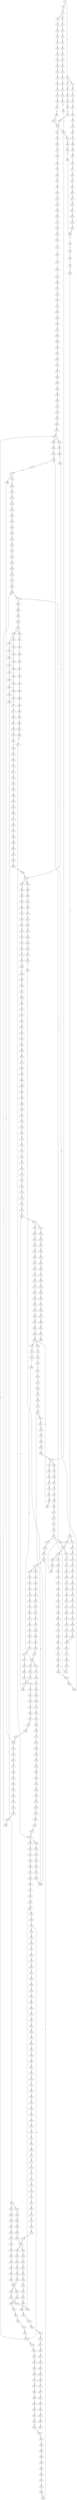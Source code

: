 strict digraph  {
	S0 -> S1 [ label = T ];
	S0 -> S2 [ label = C ];
	S1 -> S3 [ label = A ];
	S1 -> S4 [ label = G ];
	S2 -> S5 [ label = A ];
	S3 -> S6 [ label = G ];
	S4 -> S7 [ label = A ];
	S5 -> S8 [ label = G ];
	S5 -> S9 [ label = A ];
	S6 -> S10 [ label = C ];
	S7 -> S11 [ label = C ];
	S8 -> S12 [ label = C ];
	S9 -> S13 [ label = C ];
	S10 -> S14 [ label = C ];
	S11 -> S15 [ label = C ];
	S12 -> S16 [ label = G ];
	S13 -> S17 [ label = C ];
	S14 -> S18 [ label = G ];
	S15 -> S19 [ label = G ];
	S16 -> S20 [ label = G ];
	S17 -> S21 [ label = A ];
	S18 -> S22 [ label = G ];
	S19 -> S23 [ label = G ];
	S20 -> S24 [ label = G ];
	S21 -> S25 [ label = G ];
	S22 -> S26 [ label = T ];
	S23 -> S27 [ label = T ];
	S24 -> S28 [ label = T ];
	S25 -> S29 [ label = T ];
	S26 -> S30 [ label = G ];
	S27 -> S31 [ label = C ];
	S28 -> S32 [ label = G ];
	S29 -> S33 [ label = C ];
	S30 -> S34 [ label = A ];
	S30 -> S35 [ label = G ];
	S31 -> S36 [ label = G ];
	S32 -> S37 [ label = C ];
	S33 -> S38 [ label = G ];
	S34 -> S39 [ label = C ];
	S35 -> S40 [ label = T ];
	S35 -> S41 [ label = A ];
	S36 -> S42 [ label = C ];
	S37 -> S43 [ label = C ];
	S38 -> S44 [ label = C ];
	S39 -> S45 [ label = G ];
	S40 -> S46 [ label = G ];
	S40 -> S47 [ label = T ];
	S41 -> S48 [ label = A ];
	S42 -> S49 [ label = G ];
	S43 -> S50 [ label = G ];
	S44 -> S51 [ label = G ];
	S45 -> S52 [ label = T ];
	S46 -> S53 [ label = G ];
	S47 -> S54 [ label = A ];
	S48 -> S55 [ label = G ];
	S49 -> S56 [ label = T ];
	S50 -> S57 [ label = C ];
	S51 -> S58 [ label = C ];
	S52 -> S59 [ label = G ];
	S53 -> S60 [ label = A ];
	S54 -> S61 [ label = G ];
	S55 -> S62 [ label = A ];
	S56 -> S63 [ label = A ];
	S57 -> S64 [ label = C ];
	S58 -> S65 [ label = A ];
	S59 -> S66 [ label = G ];
	S60 -> S67 [ label = A ];
	S61 -> S68 [ label = A ];
	S62 -> S69 [ label = A ];
	S63 -> S70 [ label = G ];
	S64 -> S71 [ label = G ];
	S65 -> S72 [ label = G ];
	S66 -> S73 [ label = G ];
	S67 -> S74 [ label = C ];
	S68 -> S75 [ label = A ];
	S69 -> S76 [ label = C ];
	S70 -> S77 [ label = C ];
	S71 -> S78 [ label = G ];
	S72 -> S79 [ label = C ];
	S73 -> S80 [ label = T ];
	S74 -> S81 [ label = C ];
	S75 -> S82 [ label = G ];
	S76 -> S83 [ label = G ];
	S77 -> S84 [ label = C ];
	S78 -> S85 [ label = T ];
	S79 -> S86 [ label = C ];
	S80 -> S87 [ label = A ];
	S81 -> S88 [ label = T ];
	S82 -> S89 [ label = G ];
	S83 -> S90 [ label = G ];
	S84 -> S91 [ label = G ];
	S85 -> S92 [ label = G ];
	S86 -> S93 [ label = G ];
	S87 -> S94 [ label = C ];
	S88 -> S95 [ label = C ];
	S89 -> S96 [ label = G ];
	S90 -> S97 [ label = C ];
	S91 -> S98 [ label = C ];
	S92 -> S35 [ label = G ];
	S93 -> S99 [ label = G ];
	S94 -> S100 [ label = T ];
	S95 -> S101 [ label = G ];
	S96 -> S102 [ label = G ];
	S97 -> S103 [ label = A ];
	S98 -> S104 [ label = T ];
	S99 -> S105 [ label = T ];
	S100 -> S106 [ label = A ];
	S101 -> S107 [ label = G ];
	S102 -> S108 [ label = T ];
	S102 -> S109 [ label = G ];
	S103 -> S110 [ label = C ];
	S104 -> S111 [ label = G ];
	S105 -> S30 [ label = G ];
	S106 -> S112 [ label = T ];
	S107 -> S113 [ label = C ];
	S108 -> S114 [ label = C ];
	S109 -> S115 [ label = T ];
	S110 -> S116 [ label = C ];
	S110 -> S117 [ label = T ];
	S111 -> S118 [ label = G ];
	S112 -> S119 [ label = T ];
	S113 -> S120 [ label = A ];
	S114 -> S121 [ label = T ];
	S115 -> S122 [ label = C ];
	S116 -> S123 [ label = G ];
	S117 -> S124 [ label = G ];
	S118 -> S125 [ label = A ];
	S119 -> S126 [ label = G ];
	S120 -> S127 [ label = C ];
	S121 -> S128 [ label = C ];
	S122 -> S129 [ label = C ];
	S123 -> S130 [ label = A ];
	S123 -> S131 [ label = G ];
	S124 -> S132 [ label = G ];
	S125 -> S133 [ label = A ];
	S126 -> S134 [ label = G ];
	S127 -> S135 [ label = G ];
	S127 -> S136 [ label = C ];
	S128 -> S137 [ label = T ];
	S129 -> S138 [ label = G ];
	S130 -> S139 [ label = G ];
	S130 -> S140 [ label = A ];
	S131 -> S141 [ label = G ];
	S132 -> S142 [ label = G ];
	S133 -> S143 [ label = G ];
	S134 -> S144 [ label = A ];
	S135 -> S145 [ label = C ];
	S136 -> S123 [ label = G ];
	S137 -> S146 [ label = C ];
	S138 -> S147 [ label = C ];
	S138 -> S148 [ label = T ];
	S139 -> S149 [ label = T ];
	S140 -> S150 [ label = T ];
	S141 -> S151 [ label = A ];
	S142 -> S152 [ label = A ];
	S143 -> S153 [ label = A ];
	S144 -> S154 [ label = A ];
	S145 -> S155 [ label = G ];
	S146 -> S156 [ label = G ];
	S147 -> S157 [ label = C ];
	S148 -> S158 [ label = C ];
	S149 -> S159 [ label = C ];
	S150 -> S160 [ label = G ];
	S151 -> S161 [ label = A ];
	S152 -> S162 [ label = A ];
	S153 -> S69 [ label = A ];
	S154 -> S163 [ label = C ];
	S155 -> S164 [ label = C ];
	S156 -> S165 [ label = T ];
	S157 -> S166 [ label = G ];
	S158 -> S167 [ label = G ];
	S159 -> S168 [ label = C ];
	S160 -> S169 [ label = T ];
	S161 -> S170 [ label = T ];
	S162 -> S171 [ label = C ];
	S163 -> S172 [ label = G ];
	S164 -> S173 [ label = G ];
	S165 -> S174 [ label = G ];
	S166 -> S175 [ label = G ];
	S167 -> S176 [ label = G ];
	S168 -> S177 [ label = A ];
	S169 -> S178 [ label = A ];
	S170 -> S179 [ label = T ];
	S171 -> S180 [ label = T ];
	S172 -> S181 [ label = G ];
	S173 -> S182 [ label = C ];
	S173 -> S183 [ label = G ];
	S174 -> S184 [ label = G ];
	S175 -> S185 [ label = A ];
	S176 -> S186 [ label = A ];
	S177 -> S187 [ label = G ];
	S178 -> S188 [ label = G ];
	S179 -> S189 [ label = G ];
	S180 -> S190 [ label = G ];
	S181 -> S191 [ label = T ];
	S182 -> S192 [ label = G ];
	S183 -> S193 [ label = C ];
	S184 -> S194 [ label = T ];
	S185 -> S195 [ label = A ];
	S186 -> S196 [ label = A ];
	S187 -> S197 [ label = T ];
	S187 -> S198 [ label = C ];
	S188 -> S199 [ label = T ];
	S189 -> S200 [ label = A ];
	S190 -> S201 [ label = G ];
	S191 -> S202 [ label = A ];
	S192 -> S203 [ label = T ];
	S193 -> S204 [ label = T ];
	S194 -> S205 [ label = A ];
	S195 -> S206 [ label = C ];
	S196 -> S207 [ label = C ];
	S197 -> S208 [ label = A ];
	S198 -> S209 [ label = T ];
	S199 -> S210 [ label = T ];
	S200 -> S211 [ label = A ];
	S201 -> S212 [ label = A ];
	S202 -> S213 [ label = C ];
	S203 -> S214 [ label = C ];
	S204 -> S215 [ label = G ];
	S205 -> S216 [ label = C ];
	S206 -> S217 [ label = T ];
	S207 -> S218 [ label = A ];
	S207 -> S219 [ label = T ];
	S208 -> S220 [ label = G ];
	S209 -> S221 [ label = T ];
	S210 -> S222 [ label = T ];
	S211 -> S223 [ label = C ];
	S212 -> S224 [ label = C ];
	S213 -> S225 [ label = G ];
	S214 -> S226 [ label = G ];
	S215 -> S227 [ label = G ];
	S216 -> S228 [ label = C ];
	S217 -> S229 [ label = G ];
	S218 -> S230 [ label = G ];
	S219 -> S231 [ label = A ];
	S220 -> S232 [ label = G ];
	S221 -> S233 [ label = C ];
	S222 -> S234 [ label = C ];
	S223 -> S235 [ label = C ];
	S224 -> S236 [ label = C ];
	S225 -> S237 [ label = A ];
	S226 -> S238 [ label = A ];
	S227 -> S239 [ label = A ];
	S228 -> S240 [ label = G ];
	S229 -> S241 [ label = C ];
	S230 -> S242 [ label = G ];
	S231 -> S243 [ label = C ];
	S232 -> S244 [ label = G ];
	S233 -> S245 [ label = A ];
	S234 -> S246 [ label = A ];
	S235 -> S247 [ label = C ];
	S236 -> S248 [ label = C ];
	S237 -> S249 [ label = A ];
	S238 -> S250 [ label = C ];
	S239 -> S251 [ label = A ];
	S240 -> S252 [ label = G ];
	S241 -> S253 [ label = A ];
	S242 -> S254 [ label = A ];
	S243 -> S255 [ label = A ];
	S244 -> S256 [ label = T ];
	S245 -> S257 [ label = C ];
	S246 -> S258 [ label = C ];
	S247 -> S259 [ label = G ];
	S248 -> S260 [ label = G ];
	S249 -> S261 [ label = G ];
	S250 -> S262 [ label = G ];
	S251 -> S263 [ label = T ];
	S252 -> S264 [ label = T ];
	S253 -> S265 [ label = A ];
	S254 -> S266 [ label = A ];
	S255 -> S267 [ label = A ];
	S256 -> S268 [ label = C ];
	S257 -> S269 [ label = G ];
	S258 -> S270 [ label = T ];
	S259 -> S271 [ label = T ];
	S260 -> S272 [ label = T ];
	S261 -> S273 [ label = A ];
	S262 -> S274 [ label = C ];
	S263 -> S275 [ label = G ];
	S264 -> S276 [ label = G ];
	S265 -> S277 [ label = C ];
	S266 -> S278 [ label = T ];
	S267 -> S279 [ label = C ];
	S268 -> S280 [ label = A ];
	S269 -> S281 [ label = C ];
	S270 -> S282 [ label = C ];
	S271 -> S283 [ label = C ];
	S272 -> S284 [ label = C ];
	S273 -> S285 [ label = A ];
	S274 -> S286 [ label = G ];
	S275 -> S287 [ label = G ];
	S276 -> S288 [ label = G ];
	S277 -> S289 [ label = C ];
	S278 -> S290 [ label = A ];
	S279 -> S291 [ label = G ];
	S280 -> S292 [ label = C ];
	S281 -> S293 [ label = C ];
	S282 -> S294 [ label = C ];
	S283 -> S295 [ label = T ];
	S284 -> S295 [ label = T ];
	S285 -> S296 [ label = G ];
	S286 -> S297 [ label = C ];
	S287 -> S298 [ label = G ];
	S288 -> S40 [ label = T ];
	S289 -> S299 [ label = A ];
	S290 -> S300 [ label = G ];
	S291 -> S301 [ label = A ];
	S292 -> S302 [ label = T ];
	S293 -> S303 [ label = C ];
	S294 -> S304 [ label = T ];
	S295 -> S305 [ label = C ];
	S296 -> S306 [ label = T ];
	S297 -> S307 [ label = C ];
	S298 -> S308 [ label = G ];
	S299 -> S309 [ label = G ];
	S300 -> S310 [ label = T ];
	S301 -> S311 [ label = A ];
	S302 -> S312 [ label = C ];
	S303 -> S313 [ label = T ];
	S304 -> S314 [ label = T ];
	S305 -> S315 [ label = G ];
	S306 -> S316 [ label = G ];
	S307 -> S317 [ label = T ];
	S308 -> S318 [ label = T ];
	S309 -> S319 [ label = A ];
	S310 -> S320 [ label = C ];
	S311 -> S321 [ label = A ];
	S312 -> S322 [ label = G ];
	S313 -> S323 [ label = T ];
	S314 -> S324 [ label = T ];
	S315 -> S325 [ label = G ];
	S316 -> S326 [ label = T ];
	S317 -> S327 [ label = C ];
	S318 -> S328 [ label = C ];
	S319 -> S329 [ label = A ];
	S320 -> S330 [ label = T ];
	S321 -> S331 [ label = A ];
	S322 -> S332 [ label = C ];
	S323 -> S333 [ label = C ];
	S324 -> S334 [ label = C ];
	S325 -> S335 [ label = C ];
	S326 -> S336 [ label = C ];
	S327 -> S337 [ label = G ];
	S328 -> S338 [ label = C ];
	S329 -> S339 [ label = C ];
	S330 -> S340 [ label = C ];
	S331 -> S341 [ label = C ];
	S332 -> S342 [ label = T ];
	S333 -> S343 [ label = A ];
	S334 -> S344 [ label = A ];
	S335 -> S345 [ label = A ];
	S336 -> S346 [ label = C ];
	S337 -> S347 [ label = G ];
	S338 -> S138 [ label = G ];
	S339 -> S348 [ label = A ];
	S340 -> S349 [ label = T ];
	S341 -> S350 [ label = A ];
	S342 -> S351 [ label = T ];
	S343 -> S352 [ label = T ];
	S344 -> S353 [ label = T ];
	S345 -> S127 [ label = C ];
	S346 -> S354 [ label = T ];
	S347 -> S355 [ label = G ];
	S348 -> S356 [ label = G ];
	S349 -> S357 [ label = C ];
	S350 -> S358 [ label = G ];
	S351 -> S359 [ label = C ];
	S352 -> S360 [ label = C ];
	S353 -> S361 [ label = C ];
	S354 -> S362 [ label = G ];
	S355 -> S363 [ label = C ];
	S356 -> S364 [ label = C ];
	S357 -> S365 [ label = T ];
	S358 -> S366 [ label = A ];
	S359 -> S367 [ label = A ];
	S360 -> S368 [ label = C ];
	S361 -> S369 [ label = C ];
	S362 -> S370 [ label = G ];
	S363 -> S371 [ label = T ];
	S364 -> S372 [ label = C ];
	S365 -> S373 [ label = G ];
	S366 -> S374 [ label = A ];
	S367 -> S375 [ label = T ];
	S368 -> S376 [ label = A ];
	S369 -> S376 [ label = A ];
	S370 -> S377 [ label = C ];
	S371 -> S378 [ label = C ];
	S372 -> S379 [ label = G ];
	S373 -> S380 [ label = A ];
	S374 -> S381 [ label = G ];
	S375 -> S382 [ label = C ];
	S376 -> S383 [ label = G ];
	S377 -> S384 [ label = C ];
	S378 -> S385 [ label = A ];
	S379 -> S386 [ label = T ];
	S380 -> S387 [ label = G ];
	S381 -> S388 [ label = G ];
	S382 -> S368 [ label = C ];
	S383 -> S389 [ label = A ];
	S384 -> S390 [ label = T ];
	S385 -> S391 [ label = C ];
	S386 -> S392 [ label = C ];
	S387 -> S393 [ label = T ];
	S388 -> S394 [ label = G ];
	S389 -> S395 [ label = A ];
	S390 -> S396 [ label = G ];
	S391 -> S397 [ label = G ];
	S392 -> S398 [ label = C ];
	S393 -> S399 [ label = A ];
	S394 -> S102 [ label = G ];
	S395 -> S400 [ label = C ];
	S396 -> S401 [ label = G ];
	S397 -> S402 [ label = T ];
	S398 -> S403 [ label = T ];
	S400 -> S404 [ label = C ];
	S401 -> S405 [ label = G ];
	S402 -> S406 [ label = C ];
	S403 -> S407 [ label = C ];
	S404 -> S408 [ label = A ];
	S404 -> S409 [ label = G ];
	S405 -> S410 [ label = T ];
	S406 -> S411 [ label = C ];
	S407 -> S412 [ label = T ];
	S408 -> S413 [ label = G ];
	S408 -> S414 [ label = C ];
	S409 -> S415 [ label = G ];
	S410 -> S416 [ label = C ];
	S411 -> S417 [ label = A ];
	S412 -> S418 [ label = T ];
	S412 -> S419 [ label = G ];
	S413 -> S420 [ label = A ];
	S414 -> S421 [ label = C ];
	S415 -> S422 [ label = A ];
	S416 -> S423 [ label = C ];
	S417 -> S424 [ label = G ];
	S418 -> S425 [ label = C ];
	S419 -> S426 [ label = T ];
	S420 -> S427 [ label = C ];
	S421 -> S428 [ label = A ];
	S422 -> S429 [ label = C ];
	S423 -> S430 [ label = C ];
	S424 -> S431 [ label = C ];
	S425 -> S432 [ label = T ];
	S426 -> S433 [ label = C ];
	S427 -> S434 [ label = T ];
	S428 -> S435 [ label = C ];
	S429 -> S436 [ label = G ];
	S430 -> S437 [ label = G ];
	S431 -> S209 [ label = T ];
	S432 -> S438 [ label = C ];
	S433 -> S439 [ label = G ];
	S434 -> S440 [ label = C ];
	S435 -> S441 [ label = C ];
	S436 -> S442 [ label = C ];
	S437 -> S443 [ label = A ];
	S438 -> S444 [ label = G ];
	S439 -> S445 [ label = T ];
	S440 -> S446 [ label = C ];
	S441 -> S447 [ label = C ];
	S442 -> S448 [ label = C ];
	S443 -> S449 [ label = G ];
	S443 -> S450 [ label = A ];
	S444 -> S451 [ label = G ];
	S445 -> S452 [ label = G ];
	S446 -> S453 [ label = C ];
	S447 -> S454 [ label = C ];
	S448 -> S455 [ label = C ];
	S449 -> S456 [ label = T ];
	S450 -> S457 [ label = G ];
	S451 -> S458 [ label = A ];
	S452 -> S459 [ label = G ];
	S453 -> S460 [ label = A ];
	S454 -> S461 [ label = T ];
	S455 -> S462 [ label = A ];
	S456 -> S463 [ label = C ];
	S457 -> S464 [ label = T ];
	S458 -> S465 [ label = G ];
	S459 -> S466 [ label = T ];
	S460 -> S467 [ label = T ];
	S461 -> S468 [ label = T ];
	S462 -> S469 [ label = T ];
	S463 -> S168 [ label = C ];
	S464 -> S470 [ label = C ];
	S465 -> S471 [ label = A ];
	S466 -> S205 [ label = A ];
	S467 -> S472 [ label = C ];
	S468 -> S473 [ label = C ];
	S469 -> S474 [ label = C ];
	S470 -> S475 [ label = G ];
	S471 -> S476 [ label = G ];
	S472 -> S477 [ label = T ];
	S473 -> S478 [ label = C ];
	S473 -> S479 [ label = G ];
	S474 -> S480 [ label = G ];
	S475 -> S481 [ label = C ];
	S475 -> S482 [ label = A ];
	S476 -> S483 [ label = G ];
	S477 -> S484 [ label = G ];
	S478 -> S485 [ label = T ];
	S479 -> S486 [ label = A ];
	S480 -> S487 [ label = T ];
	S481 -> S488 [ label = G ];
	S482 -> S489 [ label = G ];
	S483 -> S490 [ label = T ];
	S484 -> S491 [ label = C ];
	S485 -> S492 [ label = G ];
	S486 -> S493 [ label = T ];
	S487 -> S494 [ label = C ];
	S488 -> S495 [ label = G ];
	S489 -> S496 [ label = G ];
	S490 -> S497 [ label = C ];
	S491 -> S498 [ label = C ];
	S492 -> S499 [ label = T ];
	S493 -> S500 [ label = C ];
	S494 -> S501 [ label = C ];
	S495 -> S502 [ label = C ];
	S496 -> S503 [ label = T ];
	S497 -> S504 [ label = C ];
	S498 -> S505 [ label = A ];
	S499 -> S506 [ label = C ];
	S500 -> S507 [ label = G ];
	S501 -> S508 [ label = T ];
	S502 -> S509 [ label = T ];
	S503 -> S510 [ label = A ];
	S504 -> S511 [ label = C ];
	S505 -> S512 [ label = G ];
	S506 -> S513 [ label = C ];
	S507 -> S514 [ label = T ];
	S508 -> S515 [ label = C ];
	S509 -> S516 [ label = A ];
	S510 -> S517 [ label = T ];
	S511 -> S518 [ label = A ];
	S511 -> S519 [ label = G ];
	S512 -> S520 [ label = T ];
	S513 -> S521 [ label = T ];
	S514 -> S522 [ label = T ];
	S515 -> S412 [ label = T ];
	S516 -> S523 [ label = T ];
	S517 -> S524 [ label = A ];
	S518 -> S525 [ label = G ];
	S519 -> S526 [ label = G ];
	S519 -> S443 [ label = A ];
	S520 -> S527 [ label = C ];
	S521 -> S528 [ label = A ];
	S521 -> S529 [ label = T ];
	S522 -> S530 [ label = T ];
	S523 -> S531 [ label = A ];
	S524 -> S532 [ label = A ];
	S525 -> S533 [ label = A ];
	S526 -> S534 [ label = A ];
	S527 -> S535 [ label = G ];
	S528 -> S536 [ label = C ];
	S529 -> S537 [ label = G ];
	S530 -> S538 [ label = G ];
	S531 -> S539 [ label = G ];
	S532 -> S540 [ label = G ];
	S533 -> S541 [ label = G ];
	S534 -> S542 [ label = G ];
	S535 -> S543 [ label = T ];
	S536 -> S544 [ label = T ];
	S537 -> S545 [ label = T ];
	S538 -> S546 [ label = T ];
	S539 -> S547 [ label = T ];
	S540 -> S548 [ label = T ];
	S541 -> S549 [ label = C ];
	S542 -> S550 [ label = G ];
	S543 -> S551 [ label = A ];
	S544 -> S552 [ label = A ];
	S545 -> S553 [ label = A ];
	S546 -> S554 [ label = A ];
	S547 -> S555 [ label = A ];
	S548 -> S556 [ label = C ];
	S549 -> S557 [ label = C ];
	S550 -> S558 [ label = C ];
	S551 -> S559 [ label = A ];
	S552 -> S560 [ label = C ];
	S553 -> S561 [ label = G ];
	S554 -> S562 [ label = G ];
	S555 -> S563 [ label = G ];
	S556 -> S564 [ label = G ];
	S557 -> S565 [ label = A ];
	S558 -> S566 [ label = G ];
	S559 -> S567 [ label = G ];
	S560 -> S568 [ label = C ];
	S561 -> S569 [ label = G ];
	S562 -> S570 [ label = G ];
	S563 -> S571 [ label = C ];
	S564 -> S572 [ label = T ];
	S565 -> S573 [ label = C ];
	S566 -> S574 [ label = T ];
	S567 -> S575 [ label = A ];
	S568 -> S576 [ label = A ];
	S569 -> S577 [ label = A ];
	S570 -> S577 [ label = A ];
	S571 -> S578 [ label = C ];
	S572 -> S579 [ label = G ];
	S573 -> S580 [ label = G ];
	S574 -> S581 [ label = G ];
	S575 -> S582 [ label = C ];
	S576 -> S583 [ label = G ];
	S577 -> S584 [ label = G ];
	S577 -> S585 [ label = A ];
	S578 -> S586 [ label = G ];
	S579 -> S587 [ label = G ];
	S580 -> S588 [ label = G ];
	S581 -> S589 [ label = G ];
	S582 -> S590 [ label = G ];
	S583 -> S591 [ label = G ];
	S584 -> S592 [ label = A ];
	S585 -> S593 [ label = A ];
	S586 -> S594 [ label = A ];
	S587 -> S466 [ label = T ];
	S588 -> S595 [ label = T ];
	S589 -> S596 [ label = T ];
	S590 -> S597 [ label = G ];
	S591 -> S598 [ label = A ];
	S592 -> S599 [ label = G ];
	S593 -> S600 [ label = G ];
	S594 -> S601 [ label = A ];
	S595 -> S602 [ label = T ];
	S596 -> S603 [ label = A ];
	S597 -> S604 [ label = C ];
	S598 -> S605 [ label = G ];
	S599 -> S606 [ label = G ];
	S600 -> S607 [ label = G ];
	S601 -> S608 [ label = A ];
	S602 -> S609 [ label = A ];
	S603 -> S610 [ label = T ];
	S604 -> S611 [ label = T ];
	S605 -> S612 [ label = A ];
	S606 -> S490 [ label = T ];
	S607 -> S613 [ label = T ];
	S608 -> S614 [ label = C ];
	S609 -> S615 [ label = C ];
	S610 -> S616 [ label = G ];
	S611 -> S617 [ label = C ];
	S612 -> S618 [ label = G ];
	S613 -> S619 [ label = C ];
	S614 -> S620 [ label = C ];
	S615 -> S621 [ label = T ];
	S616 -> S622 [ label = A ];
	S617 -> S623 [ label = T ];
	S618 -> S624 [ label = T ];
	S619 -> S625 [ label = C ];
	S620 -> S626 [ label = C ];
	S621 -> S627 [ label = G ];
	S622 -> S628 [ label = G ];
	S623 -> S629 [ label = C ];
	S624 -> S630 [ label = C ];
	S625 -> S631 [ label = C ];
	S626 -> S632 [ label = C ];
	S627 -> S633 [ label = C ];
	S628 -> S634 [ label = C ];
	S629 -> S635 [ label = G ];
	S630 -> S636 [ label = A ];
	S631 -> S519 [ label = G ];
	S632 -> S637 [ label = G ];
	S633 -> S638 [ label = A ];
	S634 -> S639 [ label = G ];
	S635 -> S640 [ label = A ];
	S636 -> S641 [ label = G ];
	S637 -> S642 [ label = A ];
	S638 -> S643 [ label = G ];
	S639 -> S644 [ label = G ];
	S640 -> S645 [ label = A ];
	S641 -> S646 [ label = G ];
	S642 -> S647 [ label = C ];
	S643 -> S648 [ label = A ];
	S644 -> S649 [ label = T ];
	S645 -> S650 [ label = G ];
	S646 -> S651 [ label = A ];
	S647 -> S652 [ label = T ];
	S648 -> S653 [ label = C ];
	S649 -> S654 [ label = C ];
	S650 -> S655 [ label = T ];
	S651 -> S656 [ label = C ];
	S652 -> S657 [ label = A ];
	S653 -> S658 [ label = G ];
	S654 -> S659 [ label = G ];
	S655 -> S660 [ label = C ];
	S656 -> S661 [ label = C ];
	S657 -> S662 [ label = G ];
	S658 -> S663 [ label = G ];
	S659 -> S664 [ label = C ];
	S660 -> S475 [ label = G ];
	S661 -> S665 [ label = A ];
	S662 -> S666 [ label = A ];
	S663 -> S667 [ label = A ];
	S664 -> S668 [ label = A ];
	S665 -> S669 [ label = G ];
	S666 -> S670 [ label = A ];
	S667 -> S671 [ label = C ];
	S668 -> S672 [ label = C ];
	S669 -> S673 [ label = T ];
	S670 -> S674 [ label = T ];
	S671 -> S675 [ label = A ];
	S672 -> S676 [ label = G ];
	S673 -> S677 [ label = C ];
	S674 -> S678 [ label = C ];
	S675 -> S679 [ label = C ];
	S676 -> S680 [ label = C ];
	S677 -> S681 [ label = T ];
	S678 -> S682 [ label = G ];
	S679 -> S683 [ label = A ];
	S680 -> S684 [ label = G ];
	S681 -> S685 [ label = C ];
	S682 -> S686 [ label = G ];
	S683 -> S687 [ label = C ];
	S684 -> S164 [ label = C ];
	S685 -> S688 [ label = T ];
	S686 -> S689 [ label = G ];
	S687 -> S690 [ label = C ];
	S688 -> S691 [ label = G ];
	S689 -> S692 [ label = T ];
	S690 -> S693 [ label = T ];
	S691 -> S694 [ label = T ];
	S692 -> S695 [ label = A ];
	S693 -> S696 [ label = C ];
	S694 -> S697 [ label = A ];
	S695 -> S698 [ label = T ];
	S696 -> S699 [ label = T ];
	S698 -> S700 [ label = C ];
	S699 -> S701 [ label = A ];
	S700 -> S702 [ label = C ];
	S701 -> S703 [ label = G ];
	S702 -> S704 [ label = C ];
	S703 -> S705 [ label = A ];
	S704 -> S706 [ label = G ];
	S705 -> S707 [ label = A ];
	S706 -> S708 [ label = A ];
	S707 -> S709 [ label = C ];
	S708 -> S710 [ label = A ];
	S709 -> S711 [ label = G ];
	S710 -> S712 [ label = A ];
	S711 -> S713 [ label = A ];
	S712 -> S714 [ label = G ];
	S713 -> S715 [ label = G ];
	S714 -> S716 [ label = T ];
	S715 -> S717 [ label = G ];
	S716 -> S718 [ label = G ];
	S717 -> S719 [ label = T ];
	S718 -> S720 [ label = T ];
	S719 -> S721 [ label = G ];
	S720 -> S722 [ label = C ];
	S721 -> S723 [ label = T ];
	S722 -> S724 [ label = G ];
	S723 -> S725 [ label = C ];
	S724 -> S726 [ label = T ];
	S725 -> S727 [ label = C ];
	S726 -> S728 [ label = C ];
	S727 -> S729 [ label = C ];
	S728 -> S730 [ label = G ];
	S729 -> S731 [ label = T ];
	S730 -> S732 [ label = G ];
	S731 -> S733 [ label = G ];
	S732 -> S734 [ label = A ];
	S733 -> S735 [ label = T ];
	S734 -> S196 [ label = A ];
	S735 -> S736 [ label = C ];
	S736 -> S737 [ label = C ];
	S737 -> S521 [ label = T ];
}
